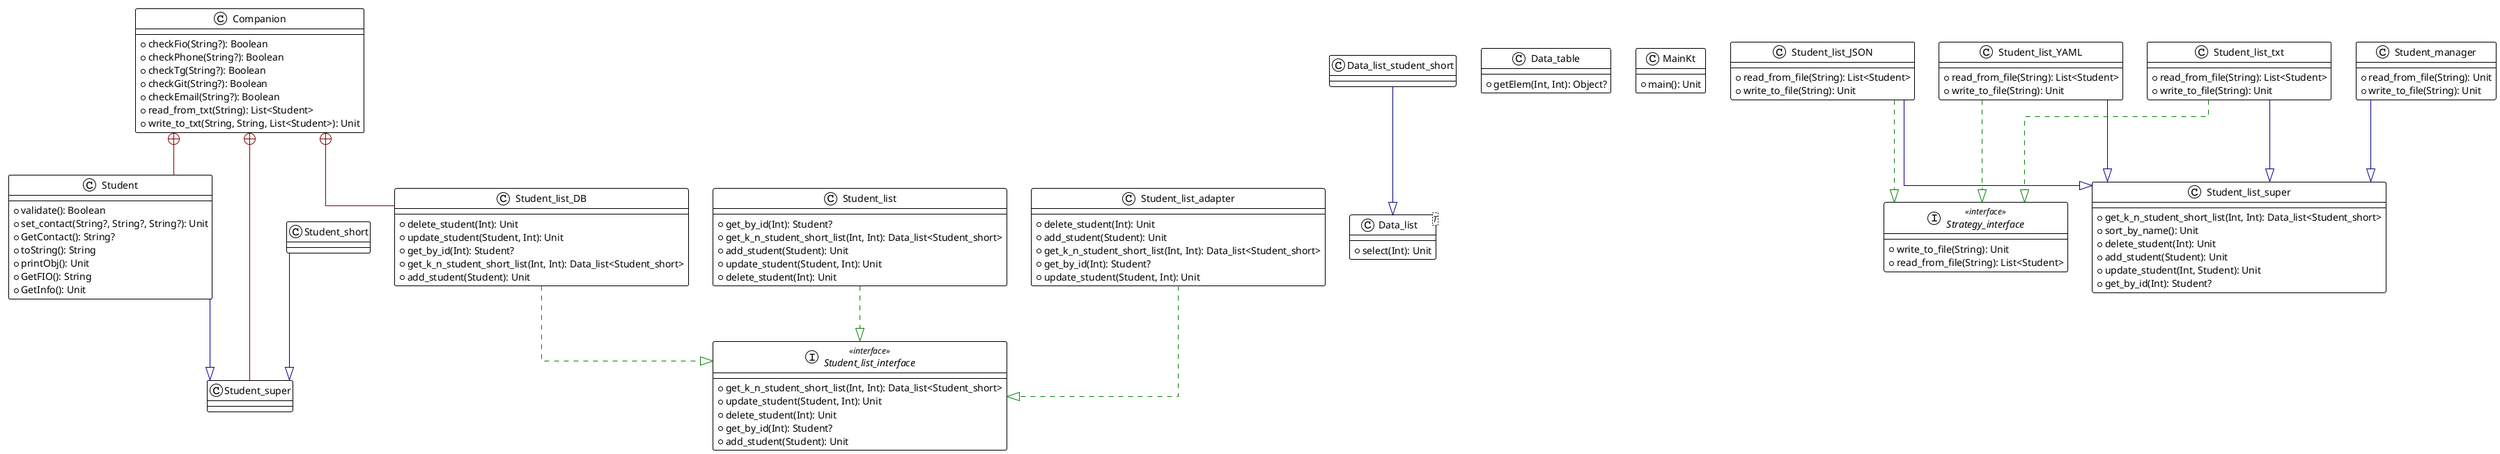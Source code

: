 @startuml

!theme plain
top to bottom direction
skinparam linetype ortho

class Companion {
  + checkFio(String?): Boolean
  + checkPhone(String?): Boolean
  + checkTg(String?): Boolean
  + checkGit(String?): Boolean
  + checkEmail(String?): Boolean
}
class Companion
class Companion {
  + read_from_txt(String): List<Student>
  + write_to_txt(String, String, List<Student>): Unit
}
class Data_list<T> {
  + select(Int): Unit
}
class Data_list_student_short
class Data_table {
  + getElem(Int, Int): Object?
}
class MainKt {
  + main(): Unit
}
interface Strategy_interface << interface >> {
  + write_to_file(String): Unit
  + read_from_file(String): List<Student>
}
class Student {
  + validate(): Boolean
  + set_contact(String?, String?, String?): Unit
  + GetContact(): String?
  + toString(): String
  + printObj(): Unit
  + GetFIO(): String
  + GetInfo(): Unit
}
class Student_list {
  + get_by_id(Int): Student?
  + get_k_n_student_short_list(Int, Int): Data_list<Student_short>
  + add_student(Student): Unit
  + update_student(Student, Int): Unit
  + delete_student(Int): Unit
}
class Student_list_DB {
  + delete_student(Int): Unit
  + update_student(Student, Int): Unit
  + get_by_id(Int): Student?
  + get_k_n_student_short_list(Int, Int): Data_list<Student_short>
  + add_student(Student): Unit
}
class Student_list_JSON {
  + read_from_file(String): List<Student>
  + write_to_file(String): Unit
}
class Student_list_YAML {
  + read_from_file(String): List<Student>
  + write_to_file(String): Unit
}
class Student_list_adapter {
  + delete_student(Int): Unit
  + add_student(Student): Unit
  + get_k_n_student_short_list(Int, Int): Data_list<Student_short>
  + get_by_id(Int): Student?
  + update_student(Student, Int): Unit
}
interface Student_list_interface << interface >> {
  + get_k_n_student_short_list(Int, Int): Data_list<Student_short>
  + update_student(Student, Int): Unit
  + delete_student(Int): Unit
  + get_by_id(Int): Student?
  + add_student(Student): Unit
}
class Student_list_super {
  + get_k_n_student_short_list(Int, Int): Data_list<Student_short>
  + sort_by_name(): Unit
  + delete_student(Int): Unit
  + add_student(Student): Unit
  + update_student(Int, Student): Unit
  + get_by_id(Int): Student?
}
class Student_list_txt {
  + read_from_file(String): List<Student>
  + write_to_file(String): Unit
}
class Student_manager {
  + read_from_file(String): Unit
  + write_to_file(String): Unit
}
class Student_short
class Student_super

Companion                +-[#820000,plain]-  Student                 
Companion                +-[#820000,plain]-  Student_list_DB         
Companion                +-[#820000,plain]-  Student_super           
Data_list_student_short  -[#000082,plain]-^  Data_list               
Student                  -[#000082,plain]-^  Student_super           
Student_list             -[#008200,dashed]-^  Student_list_interface  
Student_list_DB          -[#008200,dashed]-^  Student_list_interface  
Student_list_JSON        -[#008200,dashed]-^  Strategy_interface      
Student_list_JSON        -[#000082,plain]-^  Student_list_super      
Student_list_YAML        -[#008200,dashed]-^  Strategy_interface      
Student_list_YAML        -[#000082,plain]-^  Student_list_super      
Student_list_adapter     -[#008200,dashed]-^  Student_list_interface  
Student_list_txt         -[#008200,dashed]-^  Strategy_interface      
Student_list_txt         -[#000082,plain]-^  Student_list_super      
Student_manager          -[#000082,plain]-^  Student_list_super      
Student_short            -[#000082,plain]-^  Student_super           
@enduml
